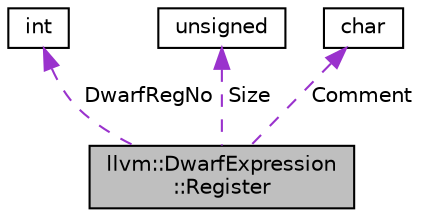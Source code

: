 digraph "llvm::DwarfExpression::Register"
{
 // LATEX_PDF_SIZE
  bgcolor="transparent";
  edge [fontname="Helvetica",fontsize="10",labelfontname="Helvetica",labelfontsize="10"];
  node [fontname="Helvetica",fontsize="10",shape="box"];
  Node1 [label="llvm::DwarfExpression\l::Register",height=0.2,width=0.4,color="black", fillcolor="grey75", style="filled", fontcolor="black",tooltip="Holds information about all subregisters comprising a register location."];
  Node2 -> Node1 [dir="back",color="darkorchid3",fontsize="10",style="dashed",label=" DwarfRegNo" ,fontname="Helvetica"];
  Node2 [label="int",height=0.2,width=0.4,color="black",tooltip=" "];
  Node3 -> Node1 [dir="back",color="darkorchid3",fontsize="10",style="dashed",label=" Size" ,fontname="Helvetica"];
  Node3 [label="unsigned",height=0.2,width=0.4,color="black",URL="$classunsigned.html",tooltip=" "];
  Node4 -> Node1 [dir="back",color="darkorchid3",fontsize="10",style="dashed",label=" Comment" ,fontname="Helvetica"];
  Node4 [label="char",height=0.2,width=0.4,color="black",URL="$classchar.html",tooltip=" "];
}
